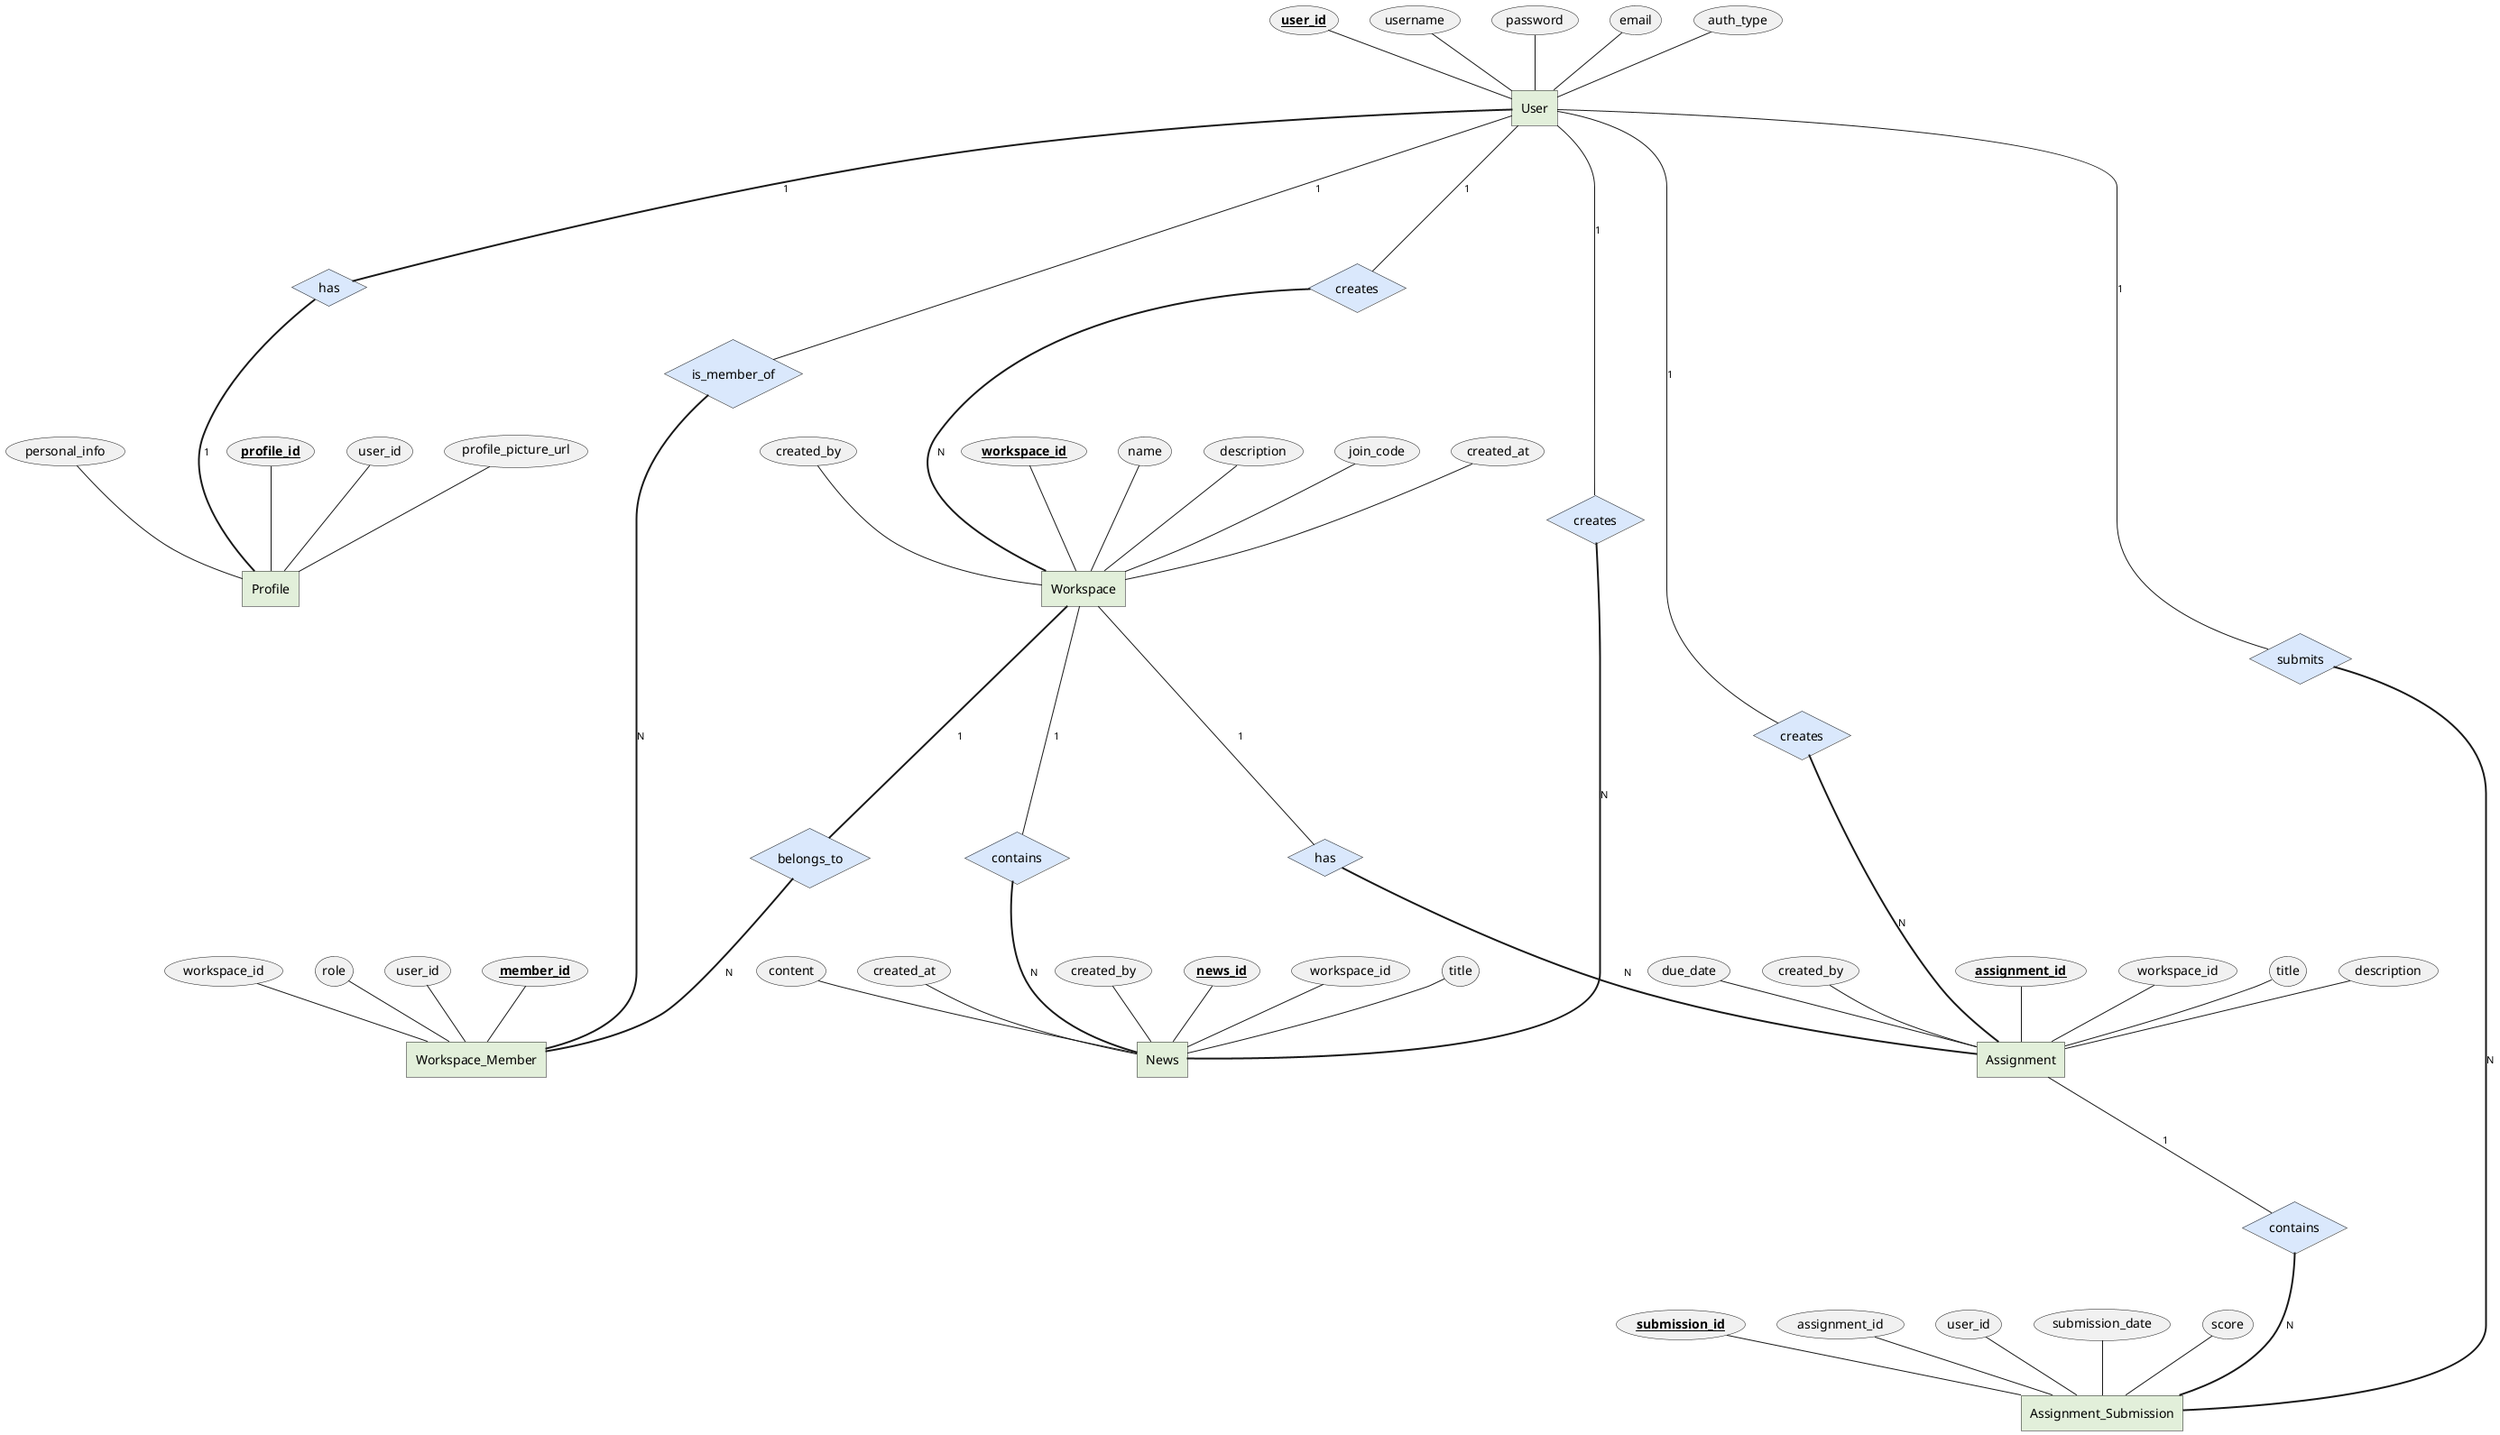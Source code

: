 @startchen classroom_system

<style>
.entity {
  BackGroundColor #E2EFDA
  FontColor black
}
.relationship {
  BackGroundColor #DAE8FC
  FontColor black
}
.key {
  FontStyle bold
  TextDecoration underline
}
</style>

entity "User" as USER <<entity>> {
  "user_id" as UserID <<key>>
  username
  password
  email
  auth_type
}

entity "Profile" as PROFILE <<entity>> {
  "profile_id" as ProfileID <<key>>
  "user_id" as UserIDFK <<foreign key to User>>
  profile_picture_url
  personal_info
}

entity "Workspace" as WORKSPACE <<entity>> {
  "workspace_id" as WorkspaceID <<key>>
  name
  description
  join_code
  created_at
  "created_by" as CreatedByFK <<foreign key to User>>
}

entity "Workspace_Member" as WORKSPACE_MEMBER <<entity>> {
  "member_id" as MemberID <<key>>
  "user_id" as UserIDFK <<foreign key to User>>
  "workspace_id" as WorkspaceIDFK <<foreign key to Workspace>>
  role
}

entity "News" as NEWS <<entity>> {
  "news_id" as NewsID <<key>>
  "workspace_id" as WorkspaceIDFK <<foreign key to Workspace>>
  title
  content
  created_at
  "created_by" as CreatedByFK <<foreign key to User>>
}

entity "Assignment" as ASSIGNMENT <<entity>> {
  "assignment_id" as AssignmentID <<key>>
  "workspace_id" as WorkspaceIDFK <<foreign key to Workspace>>
  title
  description
  due_date
  "created_by" as CreatedByFK <<foreign key to User>>
}

entity "Assignment_Submission" as ASSIGNMENT_SUBMISSION <<entity>> {
  "submission_id" as SubmissionID <<key>>
  "assignment_id" as AssignmentIDFK <<foreign key to Assignment>>
  "user_id" as UserIDFK <<foreign key to User>>
  submission_date
  score
}


relationship "has" as HAS_PROFILE <<relationship>> {
}
USER =1= HAS_PROFILE
HAS_PROFILE =1= PROFILE

relationship "is_member_of" as IS_MEMBER <<relationship>> {
}
USER -1- IS_MEMBER
IS_MEMBER =N= WORKSPACE_MEMBER

relationship "belongs_to" as BELONGS_TO <<relationship>> {
}
WORKSPACE =1= BELONGS_TO
BELONGS_TO =N= WORKSPACE_MEMBER

relationship "contains" as CONTAINS_NEWS <<relationship>> {
}
WORKSPACE -1- CONTAINS_NEWS
CONTAINS_NEWS =N= NEWS

relationship "has" as HAS_ASSIGNMENT <<relationship>> {
}
WORKSPACE -1- HAS_ASSIGNMENT
HAS_ASSIGNMENT =N= ASSIGNMENT

relationship "submits" as SUBMITS <<relationship>> {
}
USER -1- SUBMITS
SUBMITS =N= ASSIGNMENT_SUBMISSION

relationship "contains" as CONTAINS_SUBMISSION <<relationship>> {
}
ASSIGNMENT -1- CONTAINS_SUBMISSION
CONTAINS_SUBMISSION =N= ASSIGNMENT_SUBMISSION


relationship "creates" as CREATES <<relationship>> {
}
USER -1- CREATES
CREATES =N= WORKSPACE

relationship "creates" as CREATES_NEWS <<relationship>> {
}
USER -1- CREATES_NEWS
CREATES_NEWS =N= NEWS

relationship "creates" as CREATES_ASSIGNMENT <<relationship>> {
}
USER -1- CREATES_ASSIGNMENT
CREATES_ASSIGNMENT =N= ASSIGNMENT

@endchen